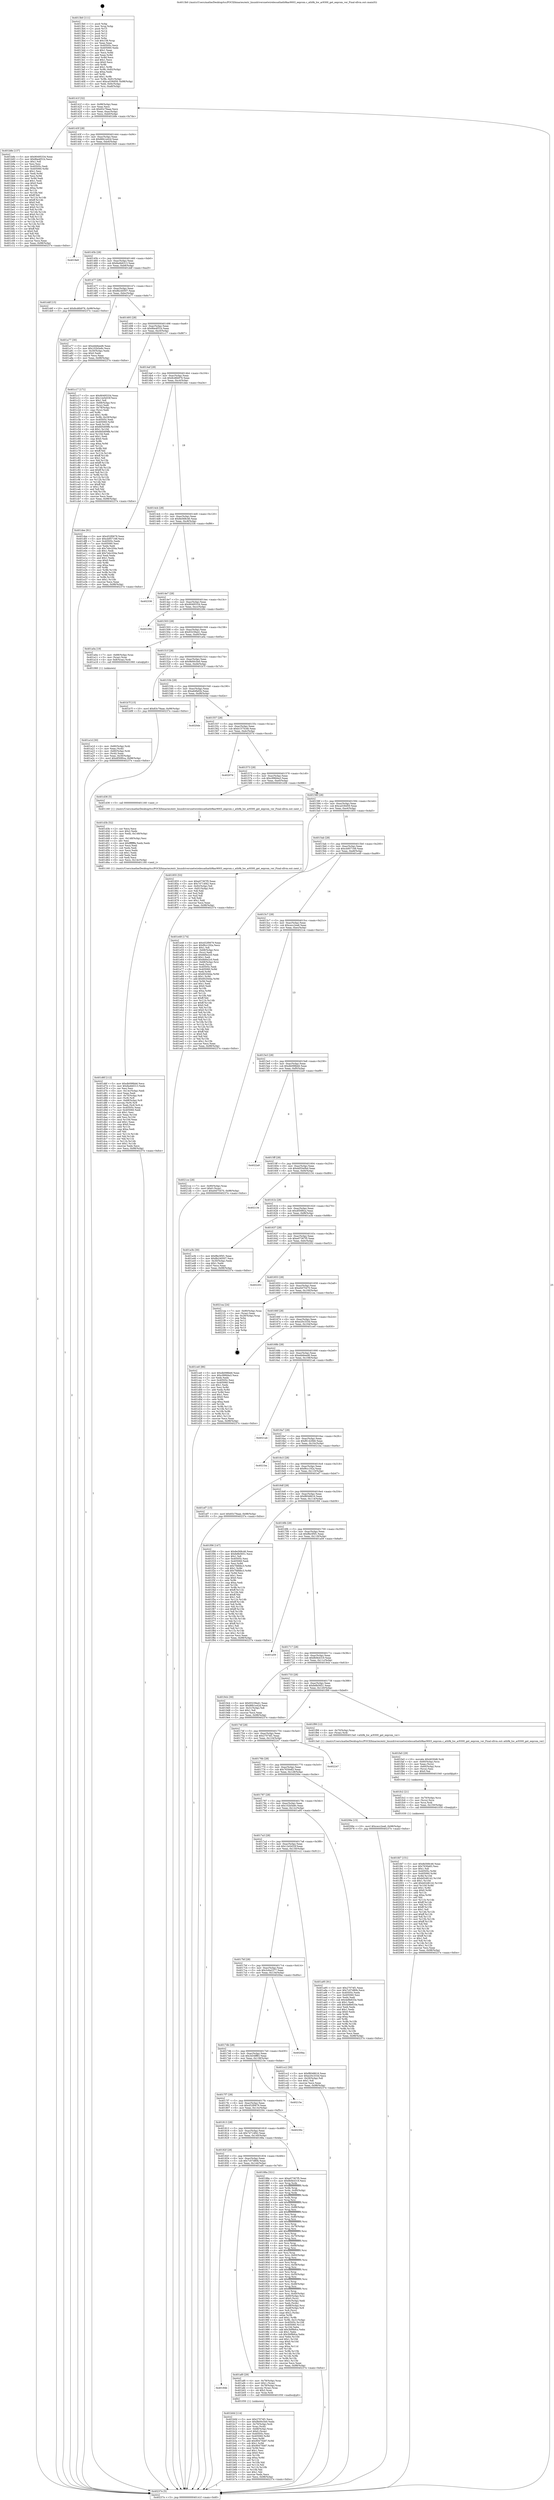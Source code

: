 digraph "0x4013b0" {
  label = "0x4013b0 (/mnt/c/Users/mathe/Desktop/tcc/POCII/binaries/extr_linuxdriversnetwirelessathath9kar9003_eeprom.c_ath9k_hw_ar9300_get_eeprom_ver_Final-ollvm.out::main(0))"
  labelloc = "t"
  node[shape=record]

  Entry [label="",width=0.3,height=0.3,shape=circle,fillcolor=black,style=filled]
  "0x40141f" [label="{
     0x40141f [32]\l
     | [instrs]\l
     &nbsp;&nbsp;0x40141f \<+6\>: mov -0x98(%rbp),%eax\l
     &nbsp;&nbsp;0x401425 \<+2\>: mov %eax,%ecx\l
     &nbsp;&nbsp;0x401427 \<+6\>: sub $0x83c79aae,%ecx\l
     &nbsp;&nbsp;0x40142d \<+6\>: mov %eax,-0xac(%rbp)\l
     &nbsp;&nbsp;0x401433 \<+6\>: mov %ecx,-0xb0(%rbp)\l
     &nbsp;&nbsp;0x401439 \<+6\>: je 0000000000401b8e \<main+0x7de\>\l
  }"]
  "0x401b8e" [label="{
     0x401b8e [137]\l
     | [instrs]\l
     &nbsp;&nbsp;0x401b8e \<+5\>: mov $0x90495334,%eax\l
     &nbsp;&nbsp;0x401b93 \<+5\>: mov $0x8be4f31b,%ecx\l
     &nbsp;&nbsp;0x401b98 \<+2\>: mov $0x1,%dl\l
     &nbsp;&nbsp;0x401b9a \<+2\>: xor %esi,%esi\l
     &nbsp;&nbsp;0x401b9c \<+7\>: mov 0x40505c,%edi\l
     &nbsp;&nbsp;0x401ba3 \<+8\>: mov 0x405060,%r8d\l
     &nbsp;&nbsp;0x401bab \<+3\>: sub $0x1,%esi\l
     &nbsp;&nbsp;0x401bae \<+3\>: mov %edi,%r9d\l
     &nbsp;&nbsp;0x401bb1 \<+3\>: add %esi,%r9d\l
     &nbsp;&nbsp;0x401bb4 \<+4\>: imul %r9d,%edi\l
     &nbsp;&nbsp;0x401bb8 \<+3\>: and $0x1,%edi\l
     &nbsp;&nbsp;0x401bbb \<+3\>: cmp $0x0,%edi\l
     &nbsp;&nbsp;0x401bbe \<+4\>: sete %r10b\l
     &nbsp;&nbsp;0x401bc2 \<+4\>: cmp $0xa,%r8d\l
     &nbsp;&nbsp;0x401bc6 \<+4\>: setl %r11b\l
     &nbsp;&nbsp;0x401bca \<+3\>: mov %r10b,%bl\l
     &nbsp;&nbsp;0x401bcd \<+3\>: xor $0xff,%bl\l
     &nbsp;&nbsp;0x401bd0 \<+3\>: mov %r11b,%r14b\l
     &nbsp;&nbsp;0x401bd3 \<+4\>: xor $0xff,%r14b\l
     &nbsp;&nbsp;0x401bd7 \<+3\>: xor $0x0,%dl\l
     &nbsp;&nbsp;0x401bda \<+3\>: mov %bl,%r15b\l
     &nbsp;&nbsp;0x401bdd \<+4\>: and $0x0,%r15b\l
     &nbsp;&nbsp;0x401be1 \<+3\>: and %dl,%r10b\l
     &nbsp;&nbsp;0x401be4 \<+3\>: mov %r14b,%r12b\l
     &nbsp;&nbsp;0x401be7 \<+4\>: and $0x0,%r12b\l
     &nbsp;&nbsp;0x401beb \<+3\>: and %dl,%r11b\l
     &nbsp;&nbsp;0x401bee \<+3\>: or %r10b,%r15b\l
     &nbsp;&nbsp;0x401bf1 \<+3\>: or %r11b,%r12b\l
     &nbsp;&nbsp;0x401bf4 \<+3\>: xor %r12b,%r15b\l
     &nbsp;&nbsp;0x401bf7 \<+3\>: or %r14b,%bl\l
     &nbsp;&nbsp;0x401bfa \<+3\>: xor $0xff,%bl\l
     &nbsp;&nbsp;0x401bfd \<+3\>: or $0x0,%dl\l
     &nbsp;&nbsp;0x401c00 \<+2\>: and %dl,%bl\l
     &nbsp;&nbsp;0x401c02 \<+3\>: or %bl,%r15b\l
     &nbsp;&nbsp;0x401c05 \<+4\>: test $0x1,%r15b\l
     &nbsp;&nbsp;0x401c09 \<+3\>: cmovne %ecx,%eax\l
     &nbsp;&nbsp;0x401c0c \<+6\>: mov %eax,-0x98(%rbp)\l
     &nbsp;&nbsp;0x401c12 \<+5\>: jmp 000000000040237e \<main+0xfce\>\l
  }"]
  "0x40143f" [label="{
     0x40143f [28]\l
     | [instrs]\l
     &nbsp;&nbsp;0x40143f \<+5\>: jmp 0000000000401444 \<main+0x94\>\l
     &nbsp;&nbsp;0x401444 \<+6\>: mov -0xac(%rbp),%eax\l
     &nbsp;&nbsp;0x40144a \<+5\>: sub $0x86b1e42d,%eax\l
     &nbsp;&nbsp;0x40144f \<+6\>: mov %eax,-0xb4(%rbp)\l
     &nbsp;&nbsp;0x401455 \<+6\>: je 00000000004019e9 \<main+0x639\>\l
  }"]
  Exit [label="",width=0.3,height=0.3,shape=circle,fillcolor=black,style=filled,peripheries=2]
  "0x4019e9" [label="{
     0x4019e9\l
  }", style=dashed]
  "0x40145b" [label="{
     0x40145b [28]\l
     | [instrs]\l
     &nbsp;&nbsp;0x40145b \<+5\>: jmp 0000000000401460 \<main+0xb0\>\l
     &nbsp;&nbsp;0x401460 \<+6\>: mov -0xac(%rbp),%eax\l
     &nbsp;&nbsp;0x401466 \<+5\>: sub $0x8a4b6313,%eax\l
     &nbsp;&nbsp;0x40146b \<+6\>: mov %eax,-0xb8(%rbp)\l
     &nbsp;&nbsp;0x401471 \<+6\>: je 0000000000401ddf \<main+0xa2f\>\l
  }"]
  "0x401fd7" [label="{
     0x401fd7 [151]\l
     | [instrs]\l
     &nbsp;&nbsp;0x401fd7 \<+5\>: mov $0x8e568c46,%eax\l
     &nbsp;&nbsp;0x401fdc \<+5\>: mov $0x7630e83,%esi\l
     &nbsp;&nbsp;0x401fe1 \<+2\>: mov $0x1,%dl\l
     &nbsp;&nbsp;0x401fe3 \<+8\>: mov 0x40505c,%r8d\l
     &nbsp;&nbsp;0x401feb \<+8\>: mov 0x405060,%r9d\l
     &nbsp;&nbsp;0x401ff3 \<+3\>: mov %r8d,%r10d\l
     &nbsp;&nbsp;0x401ff6 \<+7\>: sub $0xb02d6142,%r10d\l
     &nbsp;&nbsp;0x401ffd \<+4\>: sub $0x1,%r10d\l
     &nbsp;&nbsp;0x402001 \<+7\>: add $0xb02d6142,%r10d\l
     &nbsp;&nbsp;0x402008 \<+4\>: imul %r10d,%r8d\l
     &nbsp;&nbsp;0x40200c \<+4\>: and $0x1,%r8d\l
     &nbsp;&nbsp;0x402010 \<+4\>: cmp $0x0,%r8d\l
     &nbsp;&nbsp;0x402014 \<+4\>: sete %r11b\l
     &nbsp;&nbsp;0x402018 \<+4\>: cmp $0xa,%r9d\l
     &nbsp;&nbsp;0x40201c \<+3\>: setl %bl\l
     &nbsp;&nbsp;0x40201f \<+3\>: mov %r11b,%r14b\l
     &nbsp;&nbsp;0x402022 \<+4\>: xor $0xff,%r14b\l
     &nbsp;&nbsp;0x402026 \<+3\>: mov %bl,%r15b\l
     &nbsp;&nbsp;0x402029 \<+4\>: xor $0xff,%r15b\l
     &nbsp;&nbsp;0x40202d \<+3\>: xor $0x1,%dl\l
     &nbsp;&nbsp;0x402030 \<+3\>: mov %r14b,%r12b\l
     &nbsp;&nbsp;0x402033 \<+4\>: and $0xff,%r12b\l
     &nbsp;&nbsp;0x402037 \<+3\>: and %dl,%r11b\l
     &nbsp;&nbsp;0x40203a \<+3\>: mov %r15b,%r13b\l
     &nbsp;&nbsp;0x40203d \<+4\>: and $0xff,%r13b\l
     &nbsp;&nbsp;0x402041 \<+2\>: and %dl,%bl\l
     &nbsp;&nbsp;0x402043 \<+3\>: or %r11b,%r12b\l
     &nbsp;&nbsp;0x402046 \<+3\>: or %bl,%r13b\l
     &nbsp;&nbsp;0x402049 \<+3\>: xor %r13b,%r12b\l
     &nbsp;&nbsp;0x40204c \<+3\>: or %r15b,%r14b\l
     &nbsp;&nbsp;0x40204f \<+4\>: xor $0xff,%r14b\l
     &nbsp;&nbsp;0x402053 \<+3\>: or $0x1,%dl\l
     &nbsp;&nbsp;0x402056 \<+3\>: and %dl,%r14b\l
     &nbsp;&nbsp;0x402059 \<+3\>: or %r14b,%r12b\l
     &nbsp;&nbsp;0x40205c \<+4\>: test $0x1,%r12b\l
     &nbsp;&nbsp;0x402060 \<+3\>: cmovne %esi,%eax\l
     &nbsp;&nbsp;0x402063 \<+6\>: mov %eax,-0x98(%rbp)\l
     &nbsp;&nbsp;0x402069 \<+5\>: jmp 000000000040237e \<main+0xfce\>\l
  }"]
  "0x401ddf" [label="{
     0x401ddf [15]\l
     | [instrs]\l
     &nbsp;&nbsp;0x401ddf \<+10\>: movl $0x8cd6b976,-0x98(%rbp)\l
     &nbsp;&nbsp;0x401de9 \<+5\>: jmp 000000000040237e \<main+0xfce\>\l
  }"]
  "0x401477" [label="{
     0x401477 [28]\l
     | [instrs]\l
     &nbsp;&nbsp;0x401477 \<+5\>: jmp 000000000040147c \<main+0xcc\>\l
     &nbsp;&nbsp;0x40147c \<+6\>: mov -0xac(%rbp),%eax\l
     &nbsp;&nbsp;0x401482 \<+5\>: sub $0x8b240507,%eax\l
     &nbsp;&nbsp;0x401487 \<+6\>: mov %eax,-0xbc(%rbp)\l
     &nbsp;&nbsp;0x40148d \<+6\>: je 0000000000401a77 \<main+0x6c7\>\l
  }"]
  "0x401fc2" [label="{
     0x401fc2 [21]\l
     | [instrs]\l
     &nbsp;&nbsp;0x401fc2 \<+4\>: mov -0x70(%rbp),%rcx\l
     &nbsp;&nbsp;0x401fc6 \<+3\>: mov (%rcx),%rcx\l
     &nbsp;&nbsp;0x401fc9 \<+3\>: mov %rcx,%rdi\l
     &nbsp;&nbsp;0x401fcc \<+6\>: mov %eax,-0x150(%rbp)\l
     &nbsp;&nbsp;0x401fd2 \<+5\>: call 0000000000401030 \<free@plt\>\l
     | [calls]\l
     &nbsp;&nbsp;0x401030 \{1\} (unknown)\l
  }"]
  "0x401a77" [label="{
     0x401a77 [30]\l
     | [instrs]\l
     &nbsp;&nbsp;0x401a77 \<+5\>: mov $0xebb6eed6,%eax\l
     &nbsp;&nbsp;0x401a7c \<+5\>: mov $0x102b5e9c,%ecx\l
     &nbsp;&nbsp;0x401a81 \<+3\>: mov -0x30(%rbp),%edx\l
     &nbsp;&nbsp;0x401a84 \<+3\>: cmp $0x0,%edx\l
     &nbsp;&nbsp;0x401a87 \<+3\>: cmove %ecx,%eax\l
     &nbsp;&nbsp;0x401a8a \<+6\>: mov %eax,-0x98(%rbp)\l
     &nbsp;&nbsp;0x401a90 \<+5\>: jmp 000000000040237e \<main+0xfce\>\l
  }"]
  "0x401493" [label="{
     0x401493 [28]\l
     | [instrs]\l
     &nbsp;&nbsp;0x401493 \<+5\>: jmp 0000000000401498 \<main+0xe8\>\l
     &nbsp;&nbsp;0x401498 \<+6\>: mov -0xac(%rbp),%eax\l
     &nbsp;&nbsp;0x40149e \<+5\>: sub $0x8be4f31b,%eax\l
     &nbsp;&nbsp;0x4014a3 \<+6\>: mov %eax,-0xc0(%rbp)\l
     &nbsp;&nbsp;0x4014a9 \<+6\>: je 0000000000401c17 \<main+0x867\>\l
  }"]
  "0x401fa5" [label="{
     0x401fa5 [29]\l
     | [instrs]\l
     &nbsp;&nbsp;0x401fa5 \<+10\>: movabs $0x4030d6,%rdi\l
     &nbsp;&nbsp;0x401faf \<+4\>: mov -0x60(%rbp),%rcx\l
     &nbsp;&nbsp;0x401fb3 \<+2\>: mov %eax,(%rcx)\l
     &nbsp;&nbsp;0x401fb5 \<+4\>: mov -0x60(%rbp),%rcx\l
     &nbsp;&nbsp;0x401fb9 \<+2\>: mov (%rcx),%esi\l
     &nbsp;&nbsp;0x401fbb \<+2\>: mov $0x0,%al\l
     &nbsp;&nbsp;0x401fbd \<+5\>: call 0000000000401040 \<printf@plt\>\l
     | [calls]\l
     &nbsp;&nbsp;0x401040 \{1\} (unknown)\l
  }"]
  "0x401c17" [label="{
     0x401c17 [171]\l
     | [instrs]\l
     &nbsp;&nbsp;0x401c17 \<+5\>: mov $0x90495334,%eax\l
     &nbsp;&nbsp;0x401c1c \<+5\>: mov $0x12e5d33f,%ecx\l
     &nbsp;&nbsp;0x401c21 \<+2\>: mov $0x1,%dl\l
     &nbsp;&nbsp;0x401c23 \<+4\>: mov -0x68(%rbp),%rsi\l
     &nbsp;&nbsp;0x401c27 \<+2\>: mov (%rsi),%edi\l
     &nbsp;&nbsp;0x401c29 \<+4\>: mov -0x78(%rbp),%rsi\l
     &nbsp;&nbsp;0x401c2d \<+2\>: cmp (%rsi),%edi\l
     &nbsp;&nbsp;0x401c2f \<+4\>: setl %r8b\l
     &nbsp;&nbsp;0x401c33 \<+4\>: and $0x1,%r8b\l
     &nbsp;&nbsp;0x401c37 \<+4\>: mov %r8b,-0x29(%rbp)\l
     &nbsp;&nbsp;0x401c3b \<+7\>: mov 0x40505c,%edi\l
     &nbsp;&nbsp;0x401c42 \<+8\>: mov 0x405060,%r9d\l
     &nbsp;&nbsp;0x401c4a \<+3\>: mov %edi,%r10d\l
     &nbsp;&nbsp;0x401c4d \<+7\>: sub $0x8d5d09fb,%r10d\l
     &nbsp;&nbsp;0x401c54 \<+4\>: sub $0x1,%r10d\l
     &nbsp;&nbsp;0x401c58 \<+7\>: add $0x8d5d09fb,%r10d\l
     &nbsp;&nbsp;0x401c5f \<+4\>: imul %r10d,%edi\l
     &nbsp;&nbsp;0x401c63 \<+3\>: and $0x1,%edi\l
     &nbsp;&nbsp;0x401c66 \<+3\>: cmp $0x0,%edi\l
     &nbsp;&nbsp;0x401c69 \<+4\>: sete %r8b\l
     &nbsp;&nbsp;0x401c6d \<+4\>: cmp $0xa,%r9d\l
     &nbsp;&nbsp;0x401c71 \<+4\>: setl %r11b\l
     &nbsp;&nbsp;0x401c75 \<+3\>: mov %r8b,%bl\l
     &nbsp;&nbsp;0x401c78 \<+3\>: xor $0xff,%bl\l
     &nbsp;&nbsp;0x401c7b \<+3\>: mov %r11b,%r14b\l
     &nbsp;&nbsp;0x401c7e \<+4\>: xor $0xff,%r14b\l
     &nbsp;&nbsp;0x401c82 \<+3\>: xor $0x1,%dl\l
     &nbsp;&nbsp;0x401c85 \<+3\>: mov %bl,%r15b\l
     &nbsp;&nbsp;0x401c88 \<+4\>: and $0xff,%r15b\l
     &nbsp;&nbsp;0x401c8c \<+3\>: and %dl,%r8b\l
     &nbsp;&nbsp;0x401c8f \<+3\>: mov %r14b,%r12b\l
     &nbsp;&nbsp;0x401c92 \<+4\>: and $0xff,%r12b\l
     &nbsp;&nbsp;0x401c96 \<+3\>: and %dl,%r11b\l
     &nbsp;&nbsp;0x401c99 \<+3\>: or %r8b,%r15b\l
     &nbsp;&nbsp;0x401c9c \<+3\>: or %r11b,%r12b\l
     &nbsp;&nbsp;0x401c9f \<+3\>: xor %r12b,%r15b\l
     &nbsp;&nbsp;0x401ca2 \<+3\>: or %r14b,%bl\l
     &nbsp;&nbsp;0x401ca5 \<+3\>: xor $0xff,%bl\l
     &nbsp;&nbsp;0x401ca8 \<+3\>: or $0x1,%dl\l
     &nbsp;&nbsp;0x401cab \<+2\>: and %dl,%bl\l
     &nbsp;&nbsp;0x401cad \<+3\>: or %bl,%r15b\l
     &nbsp;&nbsp;0x401cb0 \<+4\>: test $0x1,%r15b\l
     &nbsp;&nbsp;0x401cb4 \<+3\>: cmovne %ecx,%eax\l
     &nbsp;&nbsp;0x401cb7 \<+6\>: mov %eax,-0x98(%rbp)\l
     &nbsp;&nbsp;0x401cbd \<+5\>: jmp 000000000040237e \<main+0xfce\>\l
  }"]
  "0x4014af" [label="{
     0x4014af [28]\l
     | [instrs]\l
     &nbsp;&nbsp;0x4014af \<+5\>: jmp 00000000004014b4 \<main+0x104\>\l
     &nbsp;&nbsp;0x4014b4 \<+6\>: mov -0xac(%rbp),%eax\l
     &nbsp;&nbsp;0x4014ba \<+5\>: sub $0x8cd6b976,%eax\l
     &nbsp;&nbsp;0x4014bf \<+6\>: mov %eax,-0xc4(%rbp)\l
     &nbsp;&nbsp;0x4014c5 \<+6\>: je 0000000000401dee \<main+0xa3e\>\l
  }"]
  "0x401d6f" [label="{
     0x401d6f [112]\l
     | [instrs]\l
     &nbsp;&nbsp;0x401d6f \<+5\>: mov $0xdb098bb6,%ecx\l
     &nbsp;&nbsp;0x401d74 \<+5\>: mov $0x8a4b6313,%edx\l
     &nbsp;&nbsp;0x401d79 \<+2\>: xor %esi,%esi\l
     &nbsp;&nbsp;0x401d7b \<+6\>: mov -0x14c(%rbp),%edi\l
     &nbsp;&nbsp;0x401d81 \<+3\>: imul %eax,%edi\l
     &nbsp;&nbsp;0x401d84 \<+4\>: mov -0x70(%rbp),%r8\l
     &nbsp;&nbsp;0x401d88 \<+3\>: mov (%r8),%r8\l
     &nbsp;&nbsp;0x401d8b \<+4\>: mov -0x68(%rbp),%r9\l
     &nbsp;&nbsp;0x401d8f \<+3\>: movslq (%r9),%r9\l
     &nbsp;&nbsp;0x401d92 \<+4\>: mov %edi,(%r8,%r9,4)\l
     &nbsp;&nbsp;0x401d96 \<+7\>: mov 0x40505c,%eax\l
     &nbsp;&nbsp;0x401d9d \<+7\>: mov 0x405060,%edi\l
     &nbsp;&nbsp;0x401da4 \<+3\>: sub $0x1,%esi\l
     &nbsp;&nbsp;0x401da7 \<+3\>: mov %eax,%r10d\l
     &nbsp;&nbsp;0x401daa \<+3\>: add %esi,%r10d\l
     &nbsp;&nbsp;0x401dad \<+4\>: imul %r10d,%eax\l
     &nbsp;&nbsp;0x401db1 \<+3\>: and $0x1,%eax\l
     &nbsp;&nbsp;0x401db4 \<+3\>: cmp $0x0,%eax\l
     &nbsp;&nbsp;0x401db7 \<+4\>: sete %r11b\l
     &nbsp;&nbsp;0x401dbb \<+3\>: cmp $0xa,%edi\l
     &nbsp;&nbsp;0x401dbe \<+3\>: setl %bl\l
     &nbsp;&nbsp;0x401dc1 \<+3\>: mov %r11b,%r14b\l
     &nbsp;&nbsp;0x401dc4 \<+3\>: and %bl,%r14b\l
     &nbsp;&nbsp;0x401dc7 \<+3\>: xor %bl,%r11b\l
     &nbsp;&nbsp;0x401dca \<+3\>: or %r11b,%r14b\l
     &nbsp;&nbsp;0x401dcd \<+4\>: test $0x1,%r14b\l
     &nbsp;&nbsp;0x401dd1 \<+3\>: cmovne %edx,%ecx\l
     &nbsp;&nbsp;0x401dd4 \<+6\>: mov %ecx,-0x98(%rbp)\l
     &nbsp;&nbsp;0x401dda \<+5\>: jmp 000000000040237e \<main+0xfce\>\l
  }"]
  "0x401dee" [label="{
     0x401dee [91]\l
     | [instrs]\l
     &nbsp;&nbsp;0x401dee \<+5\>: mov $0x452f0679,%eax\l
     &nbsp;&nbsp;0x401df3 \<+5\>: mov $0xcb957168,%ecx\l
     &nbsp;&nbsp;0x401df8 \<+7\>: mov 0x40505c,%edx\l
     &nbsp;&nbsp;0x401dff \<+7\>: mov 0x405060,%esi\l
     &nbsp;&nbsp;0x401e06 \<+2\>: mov %edx,%edi\l
     &nbsp;&nbsp;0x401e08 \<+6\>: sub $0x7ebc204a,%edi\l
     &nbsp;&nbsp;0x401e0e \<+3\>: sub $0x1,%edi\l
     &nbsp;&nbsp;0x401e11 \<+6\>: add $0x7ebc204a,%edi\l
     &nbsp;&nbsp;0x401e17 \<+3\>: imul %edi,%edx\l
     &nbsp;&nbsp;0x401e1a \<+3\>: and $0x1,%edx\l
     &nbsp;&nbsp;0x401e1d \<+3\>: cmp $0x0,%edx\l
     &nbsp;&nbsp;0x401e20 \<+4\>: sete %r8b\l
     &nbsp;&nbsp;0x401e24 \<+3\>: cmp $0xa,%esi\l
     &nbsp;&nbsp;0x401e27 \<+4\>: setl %r9b\l
     &nbsp;&nbsp;0x401e2b \<+3\>: mov %r8b,%r10b\l
     &nbsp;&nbsp;0x401e2e \<+3\>: and %r9b,%r10b\l
     &nbsp;&nbsp;0x401e31 \<+3\>: xor %r9b,%r8b\l
     &nbsp;&nbsp;0x401e34 \<+3\>: or %r8b,%r10b\l
     &nbsp;&nbsp;0x401e37 \<+4\>: test $0x1,%r10b\l
     &nbsp;&nbsp;0x401e3b \<+3\>: cmovne %ecx,%eax\l
     &nbsp;&nbsp;0x401e3e \<+6\>: mov %eax,-0x98(%rbp)\l
     &nbsp;&nbsp;0x401e44 \<+5\>: jmp 000000000040237e \<main+0xfce\>\l
  }"]
  "0x4014cb" [label="{
     0x4014cb [28]\l
     | [instrs]\l
     &nbsp;&nbsp;0x4014cb \<+5\>: jmp 00000000004014d0 \<main+0x120\>\l
     &nbsp;&nbsp;0x4014d0 \<+6\>: mov -0xac(%rbp),%eax\l
     &nbsp;&nbsp;0x4014d6 \<+5\>: sub $0x8e568c46,%eax\l
     &nbsp;&nbsp;0x4014db \<+6\>: mov %eax,-0xc8(%rbp)\l
     &nbsp;&nbsp;0x4014e1 \<+6\>: je 0000000000402336 \<main+0xf86\>\l
  }"]
  "0x401d3b" [label="{
     0x401d3b [52]\l
     | [instrs]\l
     &nbsp;&nbsp;0x401d3b \<+2\>: xor %ecx,%ecx\l
     &nbsp;&nbsp;0x401d3d \<+5\>: mov $0x2,%edx\l
     &nbsp;&nbsp;0x401d42 \<+6\>: mov %edx,-0x148(%rbp)\l
     &nbsp;&nbsp;0x401d48 \<+1\>: cltd\l
     &nbsp;&nbsp;0x401d49 \<+6\>: mov -0x148(%rbp),%esi\l
     &nbsp;&nbsp;0x401d4f \<+2\>: idiv %esi\l
     &nbsp;&nbsp;0x401d51 \<+6\>: imul $0xfffffffe,%edx,%edx\l
     &nbsp;&nbsp;0x401d57 \<+2\>: mov %ecx,%edi\l
     &nbsp;&nbsp;0x401d59 \<+2\>: sub %edx,%edi\l
     &nbsp;&nbsp;0x401d5b \<+2\>: mov %ecx,%edx\l
     &nbsp;&nbsp;0x401d5d \<+3\>: sub $0x1,%edx\l
     &nbsp;&nbsp;0x401d60 \<+2\>: add %edx,%edi\l
     &nbsp;&nbsp;0x401d62 \<+2\>: sub %edi,%ecx\l
     &nbsp;&nbsp;0x401d64 \<+6\>: mov %ecx,-0x14c(%rbp)\l
     &nbsp;&nbsp;0x401d6a \<+5\>: call 0000000000401160 \<next_i\>\l
     | [calls]\l
     &nbsp;&nbsp;0x401160 \{1\} (/mnt/c/Users/mathe/Desktop/tcc/POCII/binaries/extr_linuxdriversnetwirelessathath9kar9003_eeprom.c_ath9k_hw_ar9300_get_eeprom_ver_Final-ollvm.out::next_i)\l
  }"]
  "0x402336" [label="{
     0x402336\l
  }", style=dashed]
  "0x4014e7" [label="{
     0x4014e7 [28]\l
     | [instrs]\l
     &nbsp;&nbsp;0x4014e7 \<+5\>: jmp 00000000004014ec \<main+0x13c\>\l
     &nbsp;&nbsp;0x4014ec \<+6\>: mov -0xac(%rbp),%eax\l
     &nbsp;&nbsp;0x4014f2 \<+5\>: sub $0x90495334,%eax\l
     &nbsp;&nbsp;0x4014f7 \<+6\>: mov %eax,-0xcc(%rbp)\l
     &nbsp;&nbsp;0x4014fd \<+6\>: je 0000000000402284 \<main+0xed4\>\l
  }"]
  "0x401b0d" [label="{
     0x401b0d [114]\l
     | [instrs]\l
     &nbsp;&nbsp;0x401b0d \<+5\>: mov $0x27074f1,%ecx\l
     &nbsp;&nbsp;0x401b12 \<+5\>: mov $0x9b00c5e0,%edx\l
     &nbsp;&nbsp;0x401b17 \<+4\>: mov -0x70(%rbp),%rdi\l
     &nbsp;&nbsp;0x401b1b \<+3\>: mov %rax,(%rdi)\l
     &nbsp;&nbsp;0x401b1e \<+4\>: mov -0x68(%rbp),%rax\l
     &nbsp;&nbsp;0x401b22 \<+6\>: movl $0x0,(%rax)\l
     &nbsp;&nbsp;0x401b28 \<+7\>: mov 0x40505c,%esi\l
     &nbsp;&nbsp;0x401b2f \<+8\>: mov 0x405060,%r8d\l
     &nbsp;&nbsp;0x401b37 \<+3\>: mov %esi,%r9d\l
     &nbsp;&nbsp;0x401b3a \<+7\>: add $0x90475b87,%r9d\l
     &nbsp;&nbsp;0x401b41 \<+4\>: sub $0x1,%r9d\l
     &nbsp;&nbsp;0x401b45 \<+7\>: sub $0x90475b87,%r9d\l
     &nbsp;&nbsp;0x401b4c \<+4\>: imul %r9d,%esi\l
     &nbsp;&nbsp;0x401b50 \<+3\>: and $0x1,%esi\l
     &nbsp;&nbsp;0x401b53 \<+3\>: cmp $0x0,%esi\l
     &nbsp;&nbsp;0x401b56 \<+4\>: sete %r10b\l
     &nbsp;&nbsp;0x401b5a \<+4\>: cmp $0xa,%r8d\l
     &nbsp;&nbsp;0x401b5e \<+4\>: setl %r11b\l
     &nbsp;&nbsp;0x401b62 \<+3\>: mov %r10b,%bl\l
     &nbsp;&nbsp;0x401b65 \<+3\>: and %r11b,%bl\l
     &nbsp;&nbsp;0x401b68 \<+3\>: xor %r11b,%r10b\l
     &nbsp;&nbsp;0x401b6b \<+3\>: or %r10b,%bl\l
     &nbsp;&nbsp;0x401b6e \<+3\>: test $0x1,%bl\l
     &nbsp;&nbsp;0x401b71 \<+3\>: cmovne %edx,%ecx\l
     &nbsp;&nbsp;0x401b74 \<+6\>: mov %ecx,-0x98(%rbp)\l
     &nbsp;&nbsp;0x401b7a \<+5\>: jmp 000000000040237e \<main+0xfce\>\l
  }"]
  "0x402284" [label="{
     0x402284\l
  }", style=dashed]
  "0x401503" [label="{
     0x401503 [28]\l
     | [instrs]\l
     &nbsp;&nbsp;0x401503 \<+5\>: jmp 0000000000401508 \<main+0x158\>\l
     &nbsp;&nbsp;0x401508 \<+6\>: mov -0xac(%rbp),%eax\l
     &nbsp;&nbsp;0x40150e \<+5\>: sub $0x93239a41,%eax\l
     &nbsp;&nbsp;0x401513 \<+6\>: mov %eax,-0xd0(%rbp)\l
     &nbsp;&nbsp;0x401519 \<+6\>: je 0000000000401a0a \<main+0x65a\>\l
  }"]
  "0x40184b" [label="{
     0x40184b\l
  }", style=dashed]
  "0x401a0a" [label="{
     0x401a0a [19]\l
     | [instrs]\l
     &nbsp;&nbsp;0x401a0a \<+7\>: mov -0x88(%rbp),%rax\l
     &nbsp;&nbsp;0x401a11 \<+3\>: mov (%rax),%rax\l
     &nbsp;&nbsp;0x401a14 \<+4\>: mov 0x8(%rax),%rdi\l
     &nbsp;&nbsp;0x401a18 \<+5\>: call 0000000000401060 \<atoi@plt\>\l
     | [calls]\l
     &nbsp;&nbsp;0x401060 \{1\} (unknown)\l
  }"]
  "0x40151f" [label="{
     0x40151f [28]\l
     | [instrs]\l
     &nbsp;&nbsp;0x40151f \<+5\>: jmp 0000000000401524 \<main+0x174\>\l
     &nbsp;&nbsp;0x401524 \<+6\>: mov -0xac(%rbp),%eax\l
     &nbsp;&nbsp;0x40152a \<+5\>: sub $0x9b00c5e0,%eax\l
     &nbsp;&nbsp;0x40152f \<+6\>: mov %eax,-0xd4(%rbp)\l
     &nbsp;&nbsp;0x401535 \<+6\>: je 0000000000401b7f \<main+0x7cf\>\l
  }"]
  "0x401af0" [label="{
     0x401af0 [29]\l
     | [instrs]\l
     &nbsp;&nbsp;0x401af0 \<+4\>: mov -0x78(%rbp),%rax\l
     &nbsp;&nbsp;0x401af4 \<+6\>: movl $0x1,(%rax)\l
     &nbsp;&nbsp;0x401afa \<+4\>: mov -0x78(%rbp),%rax\l
     &nbsp;&nbsp;0x401afe \<+3\>: movslq (%rax),%rax\l
     &nbsp;&nbsp;0x401b01 \<+4\>: shl $0x2,%rax\l
     &nbsp;&nbsp;0x401b05 \<+3\>: mov %rax,%rdi\l
     &nbsp;&nbsp;0x401b08 \<+5\>: call 0000000000401050 \<malloc@plt\>\l
     | [calls]\l
     &nbsp;&nbsp;0x401050 \{1\} (unknown)\l
  }"]
  "0x401b7f" [label="{
     0x401b7f [15]\l
     | [instrs]\l
     &nbsp;&nbsp;0x401b7f \<+10\>: movl $0x83c79aae,-0x98(%rbp)\l
     &nbsp;&nbsp;0x401b89 \<+5\>: jmp 000000000040237e \<main+0xfce\>\l
  }"]
  "0x40153b" [label="{
     0x40153b [28]\l
     | [instrs]\l
     &nbsp;&nbsp;0x40153b \<+5\>: jmp 0000000000401540 \<main+0x190\>\l
     &nbsp;&nbsp;0x401540 \<+6\>: mov -0xac(%rbp),%eax\l
     &nbsp;&nbsp;0x401546 \<+5\>: sub $0xa6dfaf2b,%eax\l
     &nbsp;&nbsp;0x40154b \<+6\>: mov %eax,-0xd8(%rbp)\l
     &nbsp;&nbsp;0x401551 \<+6\>: je 00000000004020de \<main+0xd2e\>\l
  }"]
  "0x401a1d" [label="{
     0x401a1d [30]\l
     | [instrs]\l
     &nbsp;&nbsp;0x401a1d \<+4\>: mov -0x80(%rbp),%rdi\l
     &nbsp;&nbsp;0x401a21 \<+2\>: mov %eax,(%rdi)\l
     &nbsp;&nbsp;0x401a23 \<+4\>: mov -0x80(%rbp),%rdi\l
     &nbsp;&nbsp;0x401a27 \<+2\>: mov (%rdi),%eax\l
     &nbsp;&nbsp;0x401a29 \<+3\>: mov %eax,-0x30(%rbp)\l
     &nbsp;&nbsp;0x401a2c \<+10\>: movl $0xdf30f0ca,-0x98(%rbp)\l
     &nbsp;&nbsp;0x401a36 \<+5\>: jmp 000000000040237e \<main+0xfce\>\l
  }"]
  "0x4020de" [label="{
     0x4020de\l
  }", style=dashed]
  "0x401557" [label="{
     0x401557 [28]\l
     | [instrs]\l
     &nbsp;&nbsp;0x401557 \<+5\>: jmp 000000000040155c \<main+0x1ac\>\l
     &nbsp;&nbsp;0x40155c \<+6\>: mov -0xac(%rbp),%eax\l
     &nbsp;&nbsp;0x401562 \<+5\>: sub $0xb1575c46,%eax\l
     &nbsp;&nbsp;0x401567 \<+6\>: mov %eax,-0xdc(%rbp)\l
     &nbsp;&nbsp;0x40156d \<+6\>: je 000000000040207d \<main+0xccd\>\l
  }"]
  "0x40182f" [label="{
     0x40182f [28]\l
     | [instrs]\l
     &nbsp;&nbsp;0x40182f \<+5\>: jmp 0000000000401834 \<main+0x484\>\l
     &nbsp;&nbsp;0x401834 \<+6\>: mov -0xac(%rbp),%eax\l
     &nbsp;&nbsp;0x40183a \<+5\>: sub $0x7c07d80b,%eax\l
     &nbsp;&nbsp;0x40183f \<+6\>: mov %eax,-0x144(%rbp)\l
     &nbsp;&nbsp;0x401845 \<+6\>: je 0000000000401af0 \<main+0x740\>\l
  }"]
  "0x40207d" [label="{
     0x40207d\l
  }", style=dashed]
  "0x401573" [label="{
     0x401573 [28]\l
     | [instrs]\l
     &nbsp;&nbsp;0x401573 \<+5\>: jmp 0000000000401578 \<main+0x1c8\>\l
     &nbsp;&nbsp;0x401578 \<+6\>: mov -0xac(%rbp),%eax\l
     &nbsp;&nbsp;0x40157e \<+5\>: sub $0xc99fd4a3,%eax\l
     &nbsp;&nbsp;0x401583 \<+6\>: mov %eax,-0xe0(%rbp)\l
     &nbsp;&nbsp;0x401589 \<+6\>: je 0000000000401d36 \<main+0x986\>\l
  }"]
  "0x40188a" [label="{
     0x40188a [321]\l
     | [instrs]\l
     &nbsp;&nbsp;0x40188a \<+5\>: mov $0xe07367f5,%eax\l
     &nbsp;&nbsp;0x40188f \<+5\>: mov $0xfb0b4319,%ecx\l
     &nbsp;&nbsp;0x401894 \<+3\>: mov %rsp,%rdx\l
     &nbsp;&nbsp;0x401897 \<+4\>: add $0xfffffffffffffff0,%rdx\l
     &nbsp;&nbsp;0x40189b \<+3\>: mov %rdx,%rsp\l
     &nbsp;&nbsp;0x40189e \<+7\>: mov %rdx,-0x90(%rbp)\l
     &nbsp;&nbsp;0x4018a5 \<+3\>: mov %rsp,%rdx\l
     &nbsp;&nbsp;0x4018a8 \<+4\>: add $0xfffffffffffffff0,%rdx\l
     &nbsp;&nbsp;0x4018ac \<+3\>: mov %rdx,%rsp\l
     &nbsp;&nbsp;0x4018af \<+3\>: mov %rsp,%rsi\l
     &nbsp;&nbsp;0x4018b2 \<+4\>: add $0xfffffffffffffff0,%rsi\l
     &nbsp;&nbsp;0x4018b6 \<+3\>: mov %rsi,%rsp\l
     &nbsp;&nbsp;0x4018b9 \<+7\>: mov %rsi,-0x88(%rbp)\l
     &nbsp;&nbsp;0x4018c0 \<+3\>: mov %rsp,%rsi\l
     &nbsp;&nbsp;0x4018c3 \<+4\>: add $0xfffffffffffffff0,%rsi\l
     &nbsp;&nbsp;0x4018c7 \<+3\>: mov %rsi,%rsp\l
     &nbsp;&nbsp;0x4018ca \<+4\>: mov %rsi,-0x80(%rbp)\l
     &nbsp;&nbsp;0x4018ce \<+3\>: mov %rsp,%rsi\l
     &nbsp;&nbsp;0x4018d1 \<+4\>: add $0xfffffffffffffff0,%rsi\l
     &nbsp;&nbsp;0x4018d5 \<+3\>: mov %rsi,%rsp\l
     &nbsp;&nbsp;0x4018d8 \<+4\>: mov %rsi,-0x78(%rbp)\l
     &nbsp;&nbsp;0x4018dc \<+3\>: mov %rsp,%rsi\l
     &nbsp;&nbsp;0x4018df \<+4\>: add $0xfffffffffffffff0,%rsi\l
     &nbsp;&nbsp;0x4018e3 \<+3\>: mov %rsi,%rsp\l
     &nbsp;&nbsp;0x4018e6 \<+4\>: mov %rsi,-0x70(%rbp)\l
     &nbsp;&nbsp;0x4018ea \<+3\>: mov %rsp,%rsi\l
     &nbsp;&nbsp;0x4018ed \<+4\>: add $0xfffffffffffffff0,%rsi\l
     &nbsp;&nbsp;0x4018f1 \<+3\>: mov %rsi,%rsp\l
     &nbsp;&nbsp;0x4018f4 \<+4\>: mov %rsi,-0x68(%rbp)\l
     &nbsp;&nbsp;0x4018f8 \<+3\>: mov %rsp,%rsi\l
     &nbsp;&nbsp;0x4018fb \<+4\>: add $0xfffffffffffffff0,%rsi\l
     &nbsp;&nbsp;0x4018ff \<+3\>: mov %rsi,%rsp\l
     &nbsp;&nbsp;0x401902 \<+4\>: mov %rsi,-0x60(%rbp)\l
     &nbsp;&nbsp;0x401906 \<+3\>: mov %rsp,%rsi\l
     &nbsp;&nbsp;0x401909 \<+4\>: add $0xfffffffffffffff0,%rsi\l
     &nbsp;&nbsp;0x40190d \<+3\>: mov %rsi,%rsp\l
     &nbsp;&nbsp;0x401910 \<+4\>: mov %rsi,-0x58(%rbp)\l
     &nbsp;&nbsp;0x401914 \<+3\>: mov %rsp,%rsi\l
     &nbsp;&nbsp;0x401917 \<+4\>: add $0xfffffffffffffff0,%rsi\l
     &nbsp;&nbsp;0x40191b \<+3\>: mov %rsi,%rsp\l
     &nbsp;&nbsp;0x40191e \<+4\>: mov %rsi,-0x50(%rbp)\l
     &nbsp;&nbsp;0x401922 \<+3\>: mov %rsp,%rsi\l
     &nbsp;&nbsp;0x401925 \<+4\>: add $0xfffffffffffffff0,%rsi\l
     &nbsp;&nbsp;0x401929 \<+3\>: mov %rsi,%rsp\l
     &nbsp;&nbsp;0x40192c \<+4\>: mov %rsi,-0x48(%rbp)\l
     &nbsp;&nbsp;0x401930 \<+3\>: mov %rsp,%rsi\l
     &nbsp;&nbsp;0x401933 \<+4\>: add $0xfffffffffffffff0,%rsi\l
     &nbsp;&nbsp;0x401937 \<+3\>: mov %rsi,%rsp\l
     &nbsp;&nbsp;0x40193a \<+4\>: mov %rsi,-0x40(%rbp)\l
     &nbsp;&nbsp;0x40193e \<+7\>: mov -0x90(%rbp),%rsi\l
     &nbsp;&nbsp;0x401945 \<+6\>: movl $0x0,(%rsi)\l
     &nbsp;&nbsp;0x40194b \<+6\>: mov -0x9c(%rbp),%edi\l
     &nbsp;&nbsp;0x401951 \<+2\>: mov %edi,(%rdx)\l
     &nbsp;&nbsp;0x401953 \<+7\>: mov -0x88(%rbp),%rsi\l
     &nbsp;&nbsp;0x40195a \<+7\>: mov -0xa8(%rbp),%r8\l
     &nbsp;&nbsp;0x401961 \<+3\>: mov %r8,(%rsi)\l
     &nbsp;&nbsp;0x401964 \<+3\>: cmpl $0x2,(%rdx)\l
     &nbsp;&nbsp;0x401967 \<+4\>: setne %r9b\l
     &nbsp;&nbsp;0x40196b \<+4\>: and $0x1,%r9b\l
     &nbsp;&nbsp;0x40196f \<+4\>: mov %r9b,-0x31(%rbp)\l
     &nbsp;&nbsp;0x401973 \<+8\>: mov 0x40505c,%r10d\l
     &nbsp;&nbsp;0x40197b \<+8\>: mov 0x405060,%r11d\l
     &nbsp;&nbsp;0x401983 \<+3\>: mov %r10d,%ebx\l
     &nbsp;&nbsp;0x401986 \<+6\>: add $0x3bf9bfca,%ebx\l
     &nbsp;&nbsp;0x40198c \<+3\>: sub $0x1,%ebx\l
     &nbsp;&nbsp;0x40198f \<+6\>: sub $0x3bf9bfca,%ebx\l
     &nbsp;&nbsp;0x401995 \<+4\>: imul %ebx,%r10d\l
     &nbsp;&nbsp;0x401999 \<+4\>: and $0x1,%r10d\l
     &nbsp;&nbsp;0x40199d \<+4\>: cmp $0x0,%r10d\l
     &nbsp;&nbsp;0x4019a1 \<+4\>: sete %r9b\l
     &nbsp;&nbsp;0x4019a5 \<+4\>: cmp $0xa,%r11d\l
     &nbsp;&nbsp;0x4019a9 \<+4\>: setl %r14b\l
     &nbsp;&nbsp;0x4019ad \<+3\>: mov %r9b,%r15b\l
     &nbsp;&nbsp;0x4019b0 \<+3\>: and %r14b,%r15b\l
     &nbsp;&nbsp;0x4019b3 \<+3\>: xor %r14b,%r9b\l
     &nbsp;&nbsp;0x4019b6 \<+3\>: or %r9b,%r15b\l
     &nbsp;&nbsp;0x4019b9 \<+4\>: test $0x1,%r15b\l
     &nbsp;&nbsp;0x4019bd \<+3\>: cmovne %ecx,%eax\l
     &nbsp;&nbsp;0x4019c0 \<+6\>: mov %eax,-0x98(%rbp)\l
     &nbsp;&nbsp;0x4019c6 \<+5\>: jmp 000000000040237e \<main+0xfce\>\l
  }"]
  "0x401d36" [label="{
     0x401d36 [5]\l
     | [instrs]\l
     &nbsp;&nbsp;0x401d36 \<+5\>: call 0000000000401160 \<next_i\>\l
     | [calls]\l
     &nbsp;&nbsp;0x401160 \{1\} (/mnt/c/Users/mathe/Desktop/tcc/POCII/binaries/extr_linuxdriversnetwirelessathath9kar9003_eeprom.c_ath9k_hw_ar9300_get_eeprom_ver_Final-ollvm.out::next_i)\l
  }"]
  "0x40158f" [label="{
     0x40158f [28]\l
     | [instrs]\l
     &nbsp;&nbsp;0x40158f \<+5\>: jmp 0000000000401594 \<main+0x1e4\>\l
     &nbsp;&nbsp;0x401594 \<+6\>: mov -0xac(%rbp),%eax\l
     &nbsp;&nbsp;0x40159a \<+5\>: sub $0xca536d59,%eax\l
     &nbsp;&nbsp;0x40159f \<+6\>: mov %eax,-0xe4(%rbp)\l
     &nbsp;&nbsp;0x4015a5 \<+6\>: je 0000000000401855 \<main+0x4a5\>\l
  }"]
  "0x401813" [label="{
     0x401813 [28]\l
     | [instrs]\l
     &nbsp;&nbsp;0x401813 \<+5\>: jmp 0000000000401818 \<main+0x468\>\l
     &nbsp;&nbsp;0x401818 \<+6\>: mov -0xac(%rbp),%eax\l
     &nbsp;&nbsp;0x40181e \<+5\>: sub $0x74714f42,%eax\l
     &nbsp;&nbsp;0x401823 \<+6\>: mov %eax,-0x140(%rbp)\l
     &nbsp;&nbsp;0x401829 \<+6\>: je 000000000040188a \<main+0x4da\>\l
  }"]
  "0x401855" [label="{
     0x401855 [53]\l
     | [instrs]\l
     &nbsp;&nbsp;0x401855 \<+5\>: mov $0xe07367f5,%eax\l
     &nbsp;&nbsp;0x40185a \<+5\>: mov $0x74714f42,%ecx\l
     &nbsp;&nbsp;0x40185f \<+6\>: mov -0x92(%rbp),%dl\l
     &nbsp;&nbsp;0x401865 \<+7\>: mov -0x91(%rbp),%sil\l
     &nbsp;&nbsp;0x40186c \<+3\>: mov %dl,%dil\l
     &nbsp;&nbsp;0x40186f \<+3\>: and %sil,%dil\l
     &nbsp;&nbsp;0x401872 \<+3\>: xor %sil,%dl\l
     &nbsp;&nbsp;0x401875 \<+3\>: or %dl,%dil\l
     &nbsp;&nbsp;0x401878 \<+4\>: test $0x1,%dil\l
     &nbsp;&nbsp;0x40187c \<+3\>: cmovne %ecx,%eax\l
     &nbsp;&nbsp;0x40187f \<+6\>: mov %eax,-0x98(%rbp)\l
     &nbsp;&nbsp;0x401885 \<+5\>: jmp 000000000040237e \<main+0xfce\>\l
  }"]
  "0x4015ab" [label="{
     0x4015ab [28]\l
     | [instrs]\l
     &nbsp;&nbsp;0x4015ab \<+5\>: jmp 00000000004015b0 \<main+0x200\>\l
     &nbsp;&nbsp;0x4015b0 \<+6\>: mov -0xac(%rbp),%eax\l
     &nbsp;&nbsp;0x4015b6 \<+5\>: sub $0xcb957168,%eax\l
     &nbsp;&nbsp;0x4015bb \<+6\>: mov %eax,-0xe8(%rbp)\l
     &nbsp;&nbsp;0x4015c1 \<+6\>: je 0000000000401e49 \<main+0xa99\>\l
  }"]
  "0x40237e" [label="{
     0x40237e [5]\l
     | [instrs]\l
     &nbsp;&nbsp;0x40237e \<+5\>: jmp 000000000040141f \<main+0x6f\>\l
  }"]
  "0x4013b0" [label="{
     0x4013b0 [111]\l
     | [instrs]\l
     &nbsp;&nbsp;0x4013b0 \<+1\>: push %rbp\l
     &nbsp;&nbsp;0x4013b1 \<+3\>: mov %rsp,%rbp\l
     &nbsp;&nbsp;0x4013b4 \<+2\>: push %r15\l
     &nbsp;&nbsp;0x4013b6 \<+2\>: push %r14\l
     &nbsp;&nbsp;0x4013b8 \<+2\>: push %r13\l
     &nbsp;&nbsp;0x4013ba \<+2\>: push %r12\l
     &nbsp;&nbsp;0x4013bc \<+1\>: push %rbx\l
     &nbsp;&nbsp;0x4013bd \<+7\>: sub $0x158,%rsp\l
     &nbsp;&nbsp;0x4013c4 \<+2\>: xor %eax,%eax\l
     &nbsp;&nbsp;0x4013c6 \<+7\>: mov 0x40505c,%ecx\l
     &nbsp;&nbsp;0x4013cd \<+7\>: mov 0x405060,%edx\l
     &nbsp;&nbsp;0x4013d4 \<+3\>: sub $0x1,%eax\l
     &nbsp;&nbsp;0x4013d7 \<+3\>: mov %ecx,%r8d\l
     &nbsp;&nbsp;0x4013da \<+3\>: add %eax,%r8d\l
     &nbsp;&nbsp;0x4013dd \<+4\>: imul %r8d,%ecx\l
     &nbsp;&nbsp;0x4013e1 \<+3\>: and $0x1,%ecx\l
     &nbsp;&nbsp;0x4013e4 \<+3\>: cmp $0x0,%ecx\l
     &nbsp;&nbsp;0x4013e7 \<+4\>: sete %r9b\l
     &nbsp;&nbsp;0x4013eb \<+4\>: and $0x1,%r9b\l
     &nbsp;&nbsp;0x4013ef \<+7\>: mov %r9b,-0x92(%rbp)\l
     &nbsp;&nbsp;0x4013f6 \<+3\>: cmp $0xa,%edx\l
     &nbsp;&nbsp;0x4013f9 \<+4\>: setl %r9b\l
     &nbsp;&nbsp;0x4013fd \<+4\>: and $0x1,%r9b\l
     &nbsp;&nbsp;0x401401 \<+7\>: mov %r9b,-0x91(%rbp)\l
     &nbsp;&nbsp;0x401408 \<+10\>: movl $0xca536d59,-0x98(%rbp)\l
     &nbsp;&nbsp;0x401412 \<+6\>: mov %edi,-0x9c(%rbp)\l
     &nbsp;&nbsp;0x401418 \<+7\>: mov %rsi,-0xa8(%rbp)\l
  }"]
  "0x40230c" [label="{
     0x40230c\l
  }", style=dashed]
  "0x401e49" [label="{
     0x401e49 [174]\l
     | [instrs]\l
     &nbsp;&nbsp;0x401e49 \<+5\>: mov $0x452f0679,%eax\l
     &nbsp;&nbsp;0x401e4e \<+5\>: mov $0xf6cc192a,%ecx\l
     &nbsp;&nbsp;0x401e53 \<+2\>: mov $0x1,%dl\l
     &nbsp;&nbsp;0x401e55 \<+4\>: mov -0x68(%rbp),%rsi\l
     &nbsp;&nbsp;0x401e59 \<+2\>: mov (%rsi),%edi\l
     &nbsp;&nbsp;0x401e5b \<+6\>: sub $0x8d0e2c0,%edi\l
     &nbsp;&nbsp;0x401e61 \<+3\>: add $0x1,%edi\l
     &nbsp;&nbsp;0x401e64 \<+6\>: add $0x8d0e2c0,%edi\l
     &nbsp;&nbsp;0x401e6a \<+4\>: mov -0x68(%rbp),%rsi\l
     &nbsp;&nbsp;0x401e6e \<+2\>: mov %edi,(%rsi)\l
     &nbsp;&nbsp;0x401e70 \<+7\>: mov 0x40505c,%edi\l
     &nbsp;&nbsp;0x401e77 \<+8\>: mov 0x405060,%r8d\l
     &nbsp;&nbsp;0x401e7f \<+3\>: mov %edi,%r9d\l
     &nbsp;&nbsp;0x401e82 \<+7\>: sub $0x6020d4a,%r9d\l
     &nbsp;&nbsp;0x401e89 \<+4\>: sub $0x1,%r9d\l
     &nbsp;&nbsp;0x401e8d \<+7\>: add $0x6020d4a,%r9d\l
     &nbsp;&nbsp;0x401e94 \<+4\>: imul %r9d,%edi\l
     &nbsp;&nbsp;0x401e98 \<+3\>: and $0x1,%edi\l
     &nbsp;&nbsp;0x401e9b \<+3\>: cmp $0x0,%edi\l
     &nbsp;&nbsp;0x401e9e \<+4\>: sete %r10b\l
     &nbsp;&nbsp;0x401ea2 \<+4\>: cmp $0xa,%r8d\l
     &nbsp;&nbsp;0x401ea6 \<+4\>: setl %r11b\l
     &nbsp;&nbsp;0x401eaa \<+3\>: mov %r10b,%bl\l
     &nbsp;&nbsp;0x401ead \<+3\>: xor $0xff,%bl\l
     &nbsp;&nbsp;0x401eb0 \<+3\>: mov %r11b,%r14b\l
     &nbsp;&nbsp;0x401eb3 \<+4\>: xor $0xff,%r14b\l
     &nbsp;&nbsp;0x401eb7 \<+3\>: xor $0x0,%dl\l
     &nbsp;&nbsp;0x401eba \<+3\>: mov %bl,%r15b\l
     &nbsp;&nbsp;0x401ebd \<+4\>: and $0x0,%r15b\l
     &nbsp;&nbsp;0x401ec1 \<+3\>: and %dl,%r10b\l
     &nbsp;&nbsp;0x401ec4 \<+3\>: mov %r14b,%r12b\l
     &nbsp;&nbsp;0x401ec7 \<+4\>: and $0x0,%r12b\l
     &nbsp;&nbsp;0x401ecb \<+3\>: and %dl,%r11b\l
     &nbsp;&nbsp;0x401ece \<+3\>: or %r10b,%r15b\l
     &nbsp;&nbsp;0x401ed1 \<+3\>: or %r11b,%r12b\l
     &nbsp;&nbsp;0x401ed4 \<+3\>: xor %r12b,%r15b\l
     &nbsp;&nbsp;0x401ed7 \<+3\>: or %r14b,%bl\l
     &nbsp;&nbsp;0x401eda \<+3\>: xor $0xff,%bl\l
     &nbsp;&nbsp;0x401edd \<+3\>: or $0x0,%dl\l
     &nbsp;&nbsp;0x401ee0 \<+2\>: and %dl,%bl\l
     &nbsp;&nbsp;0x401ee2 \<+3\>: or %bl,%r15b\l
     &nbsp;&nbsp;0x401ee5 \<+4\>: test $0x1,%r15b\l
     &nbsp;&nbsp;0x401ee9 \<+3\>: cmovne %ecx,%eax\l
     &nbsp;&nbsp;0x401eec \<+6\>: mov %eax,-0x98(%rbp)\l
     &nbsp;&nbsp;0x401ef2 \<+5\>: jmp 000000000040237e \<main+0xfce\>\l
  }"]
  "0x4015c7" [label="{
     0x4015c7 [28]\l
     | [instrs]\l
     &nbsp;&nbsp;0x4015c7 \<+5\>: jmp 00000000004015cc \<main+0x21c\>\l
     &nbsp;&nbsp;0x4015cc \<+6\>: mov -0xac(%rbp),%eax\l
     &nbsp;&nbsp;0x4015d2 \<+5\>: sub $0xcecc2ea6,%eax\l
     &nbsp;&nbsp;0x4015d7 \<+6\>: mov %eax,-0xec(%rbp)\l
     &nbsp;&nbsp;0x4015dd \<+6\>: je 00000000004021ce \<main+0xe1e\>\l
  }"]
  "0x4017f7" [label="{
     0x4017f7 [28]\l
     | [instrs]\l
     &nbsp;&nbsp;0x4017f7 \<+5\>: jmp 00000000004017fc \<main+0x44c\>\l
     &nbsp;&nbsp;0x4017fc \<+6\>: mov -0xac(%rbp),%eax\l
     &nbsp;&nbsp;0x401802 \<+5\>: sub $0x452f0679,%eax\l
     &nbsp;&nbsp;0x401807 \<+6\>: mov %eax,-0x13c(%rbp)\l
     &nbsp;&nbsp;0x40180d \<+6\>: je 000000000040230c \<main+0xf5c\>\l
  }"]
  "0x4021ce" [label="{
     0x4021ce [28]\l
     | [instrs]\l
     &nbsp;&nbsp;0x4021ce \<+7\>: mov -0x90(%rbp),%rax\l
     &nbsp;&nbsp;0x4021d5 \<+6\>: movl $0x0,(%rax)\l
     &nbsp;&nbsp;0x4021db \<+10\>: movl $0xe0d75470,-0x98(%rbp)\l
     &nbsp;&nbsp;0x4021e5 \<+5\>: jmp 000000000040237e \<main+0xfce\>\l
  }"]
  "0x4015e3" [label="{
     0x4015e3 [28]\l
     | [instrs]\l
     &nbsp;&nbsp;0x4015e3 \<+5\>: jmp 00000000004015e8 \<main+0x238\>\l
     &nbsp;&nbsp;0x4015e8 \<+6\>: mov -0xac(%rbp),%eax\l
     &nbsp;&nbsp;0x4015ee \<+5\>: sub $0xdb098bb6,%eax\l
     &nbsp;&nbsp;0x4015f3 \<+6\>: mov %eax,-0xf0(%rbp)\l
     &nbsp;&nbsp;0x4015f9 \<+6\>: je 00000000004022a9 \<main+0xef9\>\l
  }"]
  "0x40215e" [label="{
     0x40215e\l
  }", style=dashed]
  "0x4022a9" [label="{
     0x4022a9\l
  }", style=dashed]
  "0x4015ff" [label="{
     0x4015ff [28]\l
     | [instrs]\l
     &nbsp;&nbsp;0x4015ff \<+5\>: jmp 0000000000401604 \<main+0x254\>\l
     &nbsp;&nbsp;0x401604 \<+6\>: mov -0xac(%rbp),%eax\l
     &nbsp;&nbsp;0x40160a \<+5\>: sub $0xdd55e0bd,%eax\l
     &nbsp;&nbsp;0x40160f \<+6\>: mov %eax,-0xf4(%rbp)\l
     &nbsp;&nbsp;0x401615 \<+6\>: je 0000000000402134 \<main+0xd84\>\l
  }"]
  "0x4017db" [label="{
     0x4017db [28]\l
     | [instrs]\l
     &nbsp;&nbsp;0x4017db \<+5\>: jmp 00000000004017e0 \<main+0x430\>\l
     &nbsp;&nbsp;0x4017e0 \<+6\>: mov -0xac(%rbp),%eax\l
     &nbsp;&nbsp;0x4017e6 \<+5\>: sub $0x3d34ff83,%eax\l
     &nbsp;&nbsp;0x4017eb \<+6\>: mov %eax,-0x138(%rbp)\l
     &nbsp;&nbsp;0x4017f1 \<+6\>: je 000000000040215e \<main+0xdae\>\l
  }"]
  "0x402134" [label="{
     0x402134\l
  }", style=dashed]
  "0x40161b" [label="{
     0x40161b [28]\l
     | [instrs]\l
     &nbsp;&nbsp;0x40161b \<+5\>: jmp 0000000000401620 \<main+0x270\>\l
     &nbsp;&nbsp;0x401620 \<+6\>: mov -0xac(%rbp),%eax\l
     &nbsp;&nbsp;0x401626 \<+5\>: sub $0xdf30f0ca,%eax\l
     &nbsp;&nbsp;0x40162b \<+6\>: mov %eax,-0xf8(%rbp)\l
     &nbsp;&nbsp;0x401631 \<+6\>: je 0000000000401a3b \<main+0x68b\>\l
  }"]
  "0x4020ba" [label="{
     0x4020ba\l
  }", style=dashed]
  "0x401a3b" [label="{
     0x401a3b [30]\l
     | [instrs]\l
     &nbsp;&nbsp;0x401a3b \<+5\>: mov $0xf8e3f5f1,%eax\l
     &nbsp;&nbsp;0x401a40 \<+5\>: mov $0x8b240507,%ecx\l
     &nbsp;&nbsp;0x401a45 \<+3\>: mov -0x30(%rbp),%edx\l
     &nbsp;&nbsp;0x401a48 \<+3\>: cmp $0x1,%edx\l
     &nbsp;&nbsp;0x401a4b \<+3\>: cmovl %ecx,%eax\l
     &nbsp;&nbsp;0x401a4e \<+6\>: mov %eax,-0x98(%rbp)\l
     &nbsp;&nbsp;0x401a54 \<+5\>: jmp 000000000040237e \<main+0xfce\>\l
  }"]
  "0x401637" [label="{
     0x401637 [28]\l
     | [instrs]\l
     &nbsp;&nbsp;0x401637 \<+5\>: jmp 000000000040163c \<main+0x28c\>\l
     &nbsp;&nbsp;0x40163c \<+6\>: mov -0xac(%rbp),%eax\l
     &nbsp;&nbsp;0x401642 \<+5\>: sub $0xe07367f5,%eax\l
     &nbsp;&nbsp;0x401647 \<+6\>: mov %eax,-0xfc(%rbp)\l
     &nbsp;&nbsp;0x40164d \<+6\>: je 0000000000402202 \<main+0xe52\>\l
  }"]
  "0x4017bf" [label="{
     0x4017bf [28]\l
     | [instrs]\l
     &nbsp;&nbsp;0x4017bf \<+5\>: jmp 00000000004017c4 \<main+0x414\>\l
     &nbsp;&nbsp;0x4017c4 \<+6\>: mov -0xac(%rbp),%eax\l
     &nbsp;&nbsp;0x4017ca \<+5\>: sub $0x3c6a2377,%eax\l
     &nbsp;&nbsp;0x4017cf \<+6\>: mov %eax,-0x134(%rbp)\l
     &nbsp;&nbsp;0x4017d5 \<+6\>: je 00000000004020ba \<main+0xd0a\>\l
  }"]
  "0x402202" [label="{
     0x402202\l
  }", style=dashed]
  "0x401653" [label="{
     0x401653 [28]\l
     | [instrs]\l
     &nbsp;&nbsp;0x401653 \<+5\>: jmp 0000000000401658 \<main+0x2a8\>\l
     &nbsp;&nbsp;0x401658 \<+6\>: mov -0xac(%rbp),%eax\l
     &nbsp;&nbsp;0x40165e \<+5\>: sub $0xe0d75470,%eax\l
     &nbsp;&nbsp;0x401663 \<+6\>: mov %eax,-0x100(%rbp)\l
     &nbsp;&nbsp;0x401669 \<+6\>: je 00000000004021ea \<main+0xe3a\>\l
  }"]
  "0x401cc2" [label="{
     0x401cc2 [30]\l
     | [instrs]\l
     &nbsp;&nbsp;0x401cc2 \<+5\>: mov $0xf8048616,%eax\l
     &nbsp;&nbsp;0x401cc7 \<+5\>: mov $0xe20c333d,%ecx\l
     &nbsp;&nbsp;0x401ccc \<+3\>: mov -0x29(%rbp),%dl\l
     &nbsp;&nbsp;0x401ccf \<+3\>: test $0x1,%dl\l
     &nbsp;&nbsp;0x401cd2 \<+3\>: cmovne %ecx,%eax\l
     &nbsp;&nbsp;0x401cd5 \<+6\>: mov %eax,-0x98(%rbp)\l
     &nbsp;&nbsp;0x401cdb \<+5\>: jmp 000000000040237e \<main+0xfce\>\l
  }"]
  "0x4021ea" [label="{
     0x4021ea [24]\l
     | [instrs]\l
     &nbsp;&nbsp;0x4021ea \<+7\>: mov -0x90(%rbp),%rax\l
     &nbsp;&nbsp;0x4021f1 \<+2\>: mov (%rax),%eax\l
     &nbsp;&nbsp;0x4021f3 \<+4\>: lea -0x28(%rbp),%rsp\l
     &nbsp;&nbsp;0x4021f7 \<+1\>: pop %rbx\l
     &nbsp;&nbsp;0x4021f8 \<+2\>: pop %r12\l
     &nbsp;&nbsp;0x4021fa \<+2\>: pop %r13\l
     &nbsp;&nbsp;0x4021fc \<+2\>: pop %r14\l
     &nbsp;&nbsp;0x4021fe \<+2\>: pop %r15\l
     &nbsp;&nbsp;0x402200 \<+1\>: pop %rbp\l
     &nbsp;&nbsp;0x402201 \<+1\>: ret\l
  }"]
  "0x40166f" [label="{
     0x40166f [28]\l
     | [instrs]\l
     &nbsp;&nbsp;0x40166f \<+5\>: jmp 0000000000401674 \<main+0x2c4\>\l
     &nbsp;&nbsp;0x401674 \<+6\>: mov -0xac(%rbp),%eax\l
     &nbsp;&nbsp;0x40167a \<+5\>: sub $0xe20c333d,%eax\l
     &nbsp;&nbsp;0x40167f \<+6\>: mov %eax,-0x104(%rbp)\l
     &nbsp;&nbsp;0x401685 \<+6\>: je 0000000000401ce0 \<main+0x930\>\l
  }"]
  "0x4017a3" [label="{
     0x4017a3 [28]\l
     | [instrs]\l
     &nbsp;&nbsp;0x4017a3 \<+5\>: jmp 00000000004017a8 \<main+0x3f8\>\l
     &nbsp;&nbsp;0x4017a8 \<+6\>: mov -0xac(%rbp),%eax\l
     &nbsp;&nbsp;0x4017ae \<+5\>: sub $0x12e5d33f,%eax\l
     &nbsp;&nbsp;0x4017b3 \<+6\>: mov %eax,-0x130(%rbp)\l
     &nbsp;&nbsp;0x4017b9 \<+6\>: je 0000000000401cc2 \<main+0x912\>\l
  }"]
  "0x401ce0" [label="{
     0x401ce0 [86]\l
     | [instrs]\l
     &nbsp;&nbsp;0x401ce0 \<+5\>: mov $0xdb098bb6,%eax\l
     &nbsp;&nbsp;0x401ce5 \<+5\>: mov $0xc99fd4a3,%ecx\l
     &nbsp;&nbsp;0x401cea \<+2\>: xor %edx,%edx\l
     &nbsp;&nbsp;0x401cec \<+7\>: mov 0x40505c,%esi\l
     &nbsp;&nbsp;0x401cf3 \<+7\>: mov 0x405060,%edi\l
     &nbsp;&nbsp;0x401cfa \<+3\>: sub $0x1,%edx\l
     &nbsp;&nbsp;0x401cfd \<+3\>: mov %esi,%r8d\l
     &nbsp;&nbsp;0x401d00 \<+3\>: add %edx,%r8d\l
     &nbsp;&nbsp;0x401d03 \<+4\>: imul %r8d,%esi\l
     &nbsp;&nbsp;0x401d07 \<+3\>: and $0x1,%esi\l
     &nbsp;&nbsp;0x401d0a \<+3\>: cmp $0x0,%esi\l
     &nbsp;&nbsp;0x401d0d \<+4\>: sete %r9b\l
     &nbsp;&nbsp;0x401d11 \<+3\>: cmp $0xa,%edi\l
     &nbsp;&nbsp;0x401d14 \<+4\>: setl %r10b\l
     &nbsp;&nbsp;0x401d18 \<+3\>: mov %r9b,%r11b\l
     &nbsp;&nbsp;0x401d1b \<+3\>: and %r10b,%r11b\l
     &nbsp;&nbsp;0x401d1e \<+3\>: xor %r10b,%r9b\l
     &nbsp;&nbsp;0x401d21 \<+3\>: or %r9b,%r11b\l
     &nbsp;&nbsp;0x401d24 \<+4\>: test $0x1,%r11b\l
     &nbsp;&nbsp;0x401d28 \<+3\>: cmovne %ecx,%eax\l
     &nbsp;&nbsp;0x401d2b \<+6\>: mov %eax,-0x98(%rbp)\l
     &nbsp;&nbsp;0x401d31 \<+5\>: jmp 000000000040237e \<main+0xfce\>\l
  }"]
  "0x40168b" [label="{
     0x40168b [28]\l
     | [instrs]\l
     &nbsp;&nbsp;0x40168b \<+5\>: jmp 0000000000401690 \<main+0x2e0\>\l
     &nbsp;&nbsp;0x401690 \<+6\>: mov -0xac(%rbp),%eax\l
     &nbsp;&nbsp;0x401696 \<+5\>: sub $0xebb6eed6,%eax\l
     &nbsp;&nbsp;0x40169b \<+6\>: mov %eax,-0x108(%rbp)\l
     &nbsp;&nbsp;0x4016a1 \<+6\>: je 00000000004021ab \<main+0xdfb\>\l
  }"]
  "0x401a95" [label="{
     0x401a95 [91]\l
     | [instrs]\l
     &nbsp;&nbsp;0x401a95 \<+5\>: mov $0x27074f1,%eax\l
     &nbsp;&nbsp;0x401a9a \<+5\>: mov $0x7c07d80b,%ecx\l
     &nbsp;&nbsp;0x401a9f \<+7\>: mov 0x40505c,%edx\l
     &nbsp;&nbsp;0x401aa6 \<+7\>: mov 0x405060,%esi\l
     &nbsp;&nbsp;0x401aad \<+2\>: mov %edx,%edi\l
     &nbsp;&nbsp;0x401aaf \<+6\>: sub $0x4e8b633e,%edi\l
     &nbsp;&nbsp;0x401ab5 \<+3\>: sub $0x1,%edi\l
     &nbsp;&nbsp;0x401ab8 \<+6\>: add $0x4e8b633e,%edi\l
     &nbsp;&nbsp;0x401abe \<+3\>: imul %edi,%edx\l
     &nbsp;&nbsp;0x401ac1 \<+3\>: and $0x1,%edx\l
     &nbsp;&nbsp;0x401ac4 \<+3\>: cmp $0x0,%edx\l
     &nbsp;&nbsp;0x401ac7 \<+4\>: sete %r8b\l
     &nbsp;&nbsp;0x401acb \<+3\>: cmp $0xa,%esi\l
     &nbsp;&nbsp;0x401ace \<+4\>: setl %r9b\l
     &nbsp;&nbsp;0x401ad2 \<+3\>: mov %r8b,%r10b\l
     &nbsp;&nbsp;0x401ad5 \<+3\>: and %r9b,%r10b\l
     &nbsp;&nbsp;0x401ad8 \<+3\>: xor %r9b,%r8b\l
     &nbsp;&nbsp;0x401adb \<+3\>: or %r8b,%r10b\l
     &nbsp;&nbsp;0x401ade \<+4\>: test $0x1,%r10b\l
     &nbsp;&nbsp;0x401ae2 \<+3\>: cmovne %ecx,%eax\l
     &nbsp;&nbsp;0x401ae5 \<+6\>: mov %eax,-0x98(%rbp)\l
     &nbsp;&nbsp;0x401aeb \<+5\>: jmp 000000000040237e \<main+0xfce\>\l
  }"]
  "0x4021ab" [label="{
     0x4021ab\l
  }", style=dashed]
  "0x4016a7" [label="{
     0x4016a7 [28]\l
     | [instrs]\l
     &nbsp;&nbsp;0x4016a7 \<+5\>: jmp 00000000004016ac \<main+0x2fc\>\l
     &nbsp;&nbsp;0x4016ac \<+6\>: mov -0xac(%rbp),%eax\l
     &nbsp;&nbsp;0x4016b2 \<+5\>: sub $0xf61420b6,%eax\l
     &nbsp;&nbsp;0x4016b7 \<+6\>: mov %eax,-0x10c(%rbp)\l
     &nbsp;&nbsp;0x4016bd \<+6\>: je 00000000004021ba \<main+0xe0a\>\l
  }"]
  "0x401787" [label="{
     0x401787 [28]\l
     | [instrs]\l
     &nbsp;&nbsp;0x401787 \<+5\>: jmp 000000000040178c \<main+0x3dc\>\l
     &nbsp;&nbsp;0x40178c \<+6\>: mov -0xac(%rbp),%eax\l
     &nbsp;&nbsp;0x401792 \<+5\>: sub $0x102b5e9c,%eax\l
     &nbsp;&nbsp;0x401797 \<+6\>: mov %eax,-0x12c(%rbp)\l
     &nbsp;&nbsp;0x40179d \<+6\>: je 0000000000401a95 \<main+0x6e5\>\l
  }"]
  "0x4021ba" [label="{
     0x4021ba\l
  }", style=dashed]
  "0x4016c3" [label="{
     0x4016c3 [28]\l
     | [instrs]\l
     &nbsp;&nbsp;0x4016c3 \<+5\>: jmp 00000000004016c8 \<main+0x318\>\l
     &nbsp;&nbsp;0x4016c8 \<+6\>: mov -0xac(%rbp),%eax\l
     &nbsp;&nbsp;0x4016ce \<+5\>: sub $0xf6cc192a,%eax\l
     &nbsp;&nbsp;0x4016d3 \<+6\>: mov %eax,-0x110(%rbp)\l
     &nbsp;&nbsp;0x4016d9 \<+6\>: je 0000000000401ef7 \<main+0xb47\>\l
  }"]
  "0x40206e" [label="{
     0x40206e [15]\l
     | [instrs]\l
     &nbsp;&nbsp;0x40206e \<+10\>: movl $0xcecc2ea6,-0x98(%rbp)\l
     &nbsp;&nbsp;0x402078 \<+5\>: jmp 000000000040237e \<main+0xfce\>\l
  }"]
  "0x401ef7" [label="{
     0x401ef7 [15]\l
     | [instrs]\l
     &nbsp;&nbsp;0x401ef7 \<+10\>: movl $0x83c79aae,-0x98(%rbp)\l
     &nbsp;&nbsp;0x401f01 \<+5\>: jmp 000000000040237e \<main+0xfce\>\l
  }"]
  "0x4016df" [label="{
     0x4016df [28]\l
     | [instrs]\l
     &nbsp;&nbsp;0x4016df \<+5\>: jmp 00000000004016e4 \<main+0x334\>\l
     &nbsp;&nbsp;0x4016e4 \<+6\>: mov -0xac(%rbp),%eax\l
     &nbsp;&nbsp;0x4016ea \<+5\>: sub $0xf8048616,%eax\l
     &nbsp;&nbsp;0x4016ef \<+6\>: mov %eax,-0x114(%rbp)\l
     &nbsp;&nbsp;0x4016f5 \<+6\>: je 0000000000401f06 \<main+0xb56\>\l
  }"]
  "0x40176b" [label="{
     0x40176b [28]\l
     | [instrs]\l
     &nbsp;&nbsp;0x40176b \<+5\>: jmp 0000000000401770 \<main+0x3c0\>\l
     &nbsp;&nbsp;0x401770 \<+6\>: mov -0xac(%rbp),%eax\l
     &nbsp;&nbsp;0x401776 \<+5\>: sub $0x7630e83,%eax\l
     &nbsp;&nbsp;0x40177b \<+6\>: mov %eax,-0x128(%rbp)\l
     &nbsp;&nbsp;0x401781 \<+6\>: je 000000000040206e \<main+0xcbe\>\l
  }"]
  "0x401f06" [label="{
     0x401f06 [147]\l
     | [instrs]\l
     &nbsp;&nbsp;0x401f06 \<+5\>: mov $0x8e568c46,%eax\l
     &nbsp;&nbsp;0x401f0b \<+5\>: mov $0xfe8b5651,%ecx\l
     &nbsp;&nbsp;0x401f10 \<+2\>: mov $0x1,%dl\l
     &nbsp;&nbsp;0x401f12 \<+7\>: mov 0x40505c,%esi\l
     &nbsp;&nbsp;0x401f19 \<+7\>: mov 0x405060,%edi\l
     &nbsp;&nbsp;0x401f20 \<+3\>: mov %esi,%r8d\l
     &nbsp;&nbsp;0x401f23 \<+7\>: sub $0x7fdfdbc3,%r8d\l
     &nbsp;&nbsp;0x401f2a \<+4\>: sub $0x1,%r8d\l
     &nbsp;&nbsp;0x401f2e \<+7\>: add $0x7fdfdbc3,%r8d\l
     &nbsp;&nbsp;0x401f35 \<+4\>: imul %r8d,%esi\l
     &nbsp;&nbsp;0x401f39 \<+3\>: and $0x1,%esi\l
     &nbsp;&nbsp;0x401f3c \<+3\>: cmp $0x0,%esi\l
     &nbsp;&nbsp;0x401f3f \<+4\>: sete %r9b\l
     &nbsp;&nbsp;0x401f43 \<+3\>: cmp $0xa,%edi\l
     &nbsp;&nbsp;0x401f46 \<+4\>: setl %r10b\l
     &nbsp;&nbsp;0x401f4a \<+3\>: mov %r9b,%r11b\l
     &nbsp;&nbsp;0x401f4d \<+4\>: xor $0xff,%r11b\l
     &nbsp;&nbsp;0x401f51 \<+3\>: mov %r10b,%bl\l
     &nbsp;&nbsp;0x401f54 \<+3\>: xor $0xff,%bl\l
     &nbsp;&nbsp;0x401f57 \<+3\>: xor $0x1,%dl\l
     &nbsp;&nbsp;0x401f5a \<+3\>: mov %r11b,%r14b\l
     &nbsp;&nbsp;0x401f5d \<+4\>: and $0xff,%r14b\l
     &nbsp;&nbsp;0x401f61 \<+3\>: and %dl,%r9b\l
     &nbsp;&nbsp;0x401f64 \<+3\>: mov %bl,%r15b\l
     &nbsp;&nbsp;0x401f67 \<+4\>: and $0xff,%r15b\l
     &nbsp;&nbsp;0x401f6b \<+3\>: and %dl,%r10b\l
     &nbsp;&nbsp;0x401f6e \<+3\>: or %r9b,%r14b\l
     &nbsp;&nbsp;0x401f71 \<+3\>: or %r10b,%r15b\l
     &nbsp;&nbsp;0x401f74 \<+3\>: xor %r15b,%r14b\l
     &nbsp;&nbsp;0x401f77 \<+3\>: or %bl,%r11b\l
     &nbsp;&nbsp;0x401f7a \<+4\>: xor $0xff,%r11b\l
     &nbsp;&nbsp;0x401f7e \<+3\>: or $0x1,%dl\l
     &nbsp;&nbsp;0x401f81 \<+3\>: and %dl,%r11b\l
     &nbsp;&nbsp;0x401f84 \<+3\>: or %r11b,%r14b\l
     &nbsp;&nbsp;0x401f87 \<+4\>: test $0x1,%r14b\l
     &nbsp;&nbsp;0x401f8b \<+3\>: cmovne %ecx,%eax\l
     &nbsp;&nbsp;0x401f8e \<+6\>: mov %eax,-0x98(%rbp)\l
     &nbsp;&nbsp;0x401f94 \<+5\>: jmp 000000000040237e \<main+0xfce\>\l
  }"]
  "0x4016fb" [label="{
     0x4016fb [28]\l
     | [instrs]\l
     &nbsp;&nbsp;0x4016fb \<+5\>: jmp 0000000000401700 \<main+0x350\>\l
     &nbsp;&nbsp;0x401700 \<+6\>: mov -0xac(%rbp),%eax\l
     &nbsp;&nbsp;0x401706 \<+5\>: sub $0xf8e3f5f1,%eax\l
     &nbsp;&nbsp;0x40170b \<+6\>: mov %eax,-0x118(%rbp)\l
     &nbsp;&nbsp;0x401711 \<+6\>: je 0000000000401a59 \<main+0x6a9\>\l
  }"]
  "0x402247" [label="{
     0x402247\l
  }", style=dashed]
  "0x401a59" [label="{
     0x401a59\l
  }", style=dashed]
  "0x401717" [label="{
     0x401717 [28]\l
     | [instrs]\l
     &nbsp;&nbsp;0x401717 \<+5\>: jmp 000000000040171c \<main+0x36c\>\l
     &nbsp;&nbsp;0x40171c \<+6\>: mov -0xac(%rbp),%eax\l
     &nbsp;&nbsp;0x401722 \<+5\>: sub $0xfb0b4319,%eax\l
     &nbsp;&nbsp;0x401727 \<+6\>: mov %eax,-0x11c(%rbp)\l
     &nbsp;&nbsp;0x40172d \<+6\>: je 00000000004019cb \<main+0x61b\>\l
  }"]
  "0x40174f" [label="{
     0x40174f [28]\l
     | [instrs]\l
     &nbsp;&nbsp;0x40174f \<+5\>: jmp 0000000000401754 \<main+0x3a4\>\l
     &nbsp;&nbsp;0x401754 \<+6\>: mov -0xac(%rbp),%eax\l
     &nbsp;&nbsp;0x40175a \<+5\>: sub $0x27074f1,%eax\l
     &nbsp;&nbsp;0x40175f \<+6\>: mov %eax,-0x124(%rbp)\l
     &nbsp;&nbsp;0x401765 \<+6\>: je 0000000000402247 \<main+0xe97\>\l
  }"]
  "0x4019cb" [label="{
     0x4019cb [30]\l
     | [instrs]\l
     &nbsp;&nbsp;0x4019cb \<+5\>: mov $0x93239a41,%eax\l
     &nbsp;&nbsp;0x4019d0 \<+5\>: mov $0x86b1e42d,%ecx\l
     &nbsp;&nbsp;0x4019d5 \<+3\>: mov -0x31(%rbp),%dl\l
     &nbsp;&nbsp;0x4019d8 \<+3\>: test $0x1,%dl\l
     &nbsp;&nbsp;0x4019db \<+3\>: cmovne %ecx,%eax\l
     &nbsp;&nbsp;0x4019de \<+6\>: mov %eax,-0x98(%rbp)\l
     &nbsp;&nbsp;0x4019e4 \<+5\>: jmp 000000000040237e \<main+0xfce\>\l
  }"]
  "0x401733" [label="{
     0x401733 [28]\l
     | [instrs]\l
     &nbsp;&nbsp;0x401733 \<+5\>: jmp 0000000000401738 \<main+0x388\>\l
     &nbsp;&nbsp;0x401738 \<+6\>: mov -0xac(%rbp),%eax\l
     &nbsp;&nbsp;0x40173e \<+5\>: sub $0xfe8b5651,%eax\l
     &nbsp;&nbsp;0x401743 \<+6\>: mov %eax,-0x120(%rbp)\l
     &nbsp;&nbsp;0x401749 \<+6\>: je 0000000000401f99 \<main+0xbe9\>\l
  }"]
  "0x401f99" [label="{
     0x401f99 [12]\l
     | [instrs]\l
     &nbsp;&nbsp;0x401f99 \<+4\>: mov -0x70(%rbp),%rax\l
     &nbsp;&nbsp;0x401f9d \<+3\>: mov (%rax),%rdi\l
     &nbsp;&nbsp;0x401fa0 \<+5\>: call 00000000004013a0 \<ath9k_hw_ar9300_get_eeprom_ver\>\l
     | [calls]\l
     &nbsp;&nbsp;0x4013a0 \{1\} (/mnt/c/Users/mathe/Desktop/tcc/POCII/binaries/extr_linuxdriversnetwirelessathath9kar9003_eeprom.c_ath9k_hw_ar9300_get_eeprom_ver_Final-ollvm.out::ath9k_hw_ar9300_get_eeprom_ver)\l
  }"]
  Entry -> "0x4013b0" [label=" 1"]
  "0x40141f" -> "0x401b8e" [label=" 2"]
  "0x40141f" -> "0x40143f" [label=" 24"]
  "0x4021ea" -> Exit [label=" 1"]
  "0x40143f" -> "0x4019e9" [label=" 0"]
  "0x40143f" -> "0x40145b" [label=" 24"]
  "0x4021ce" -> "0x40237e" [label=" 1"]
  "0x40145b" -> "0x401ddf" [label=" 1"]
  "0x40145b" -> "0x401477" [label=" 23"]
  "0x40206e" -> "0x40237e" [label=" 1"]
  "0x401477" -> "0x401a77" [label=" 1"]
  "0x401477" -> "0x401493" [label=" 22"]
  "0x401fd7" -> "0x40237e" [label=" 1"]
  "0x401493" -> "0x401c17" [label=" 2"]
  "0x401493" -> "0x4014af" [label=" 20"]
  "0x401fc2" -> "0x401fd7" [label=" 1"]
  "0x4014af" -> "0x401dee" [label=" 1"]
  "0x4014af" -> "0x4014cb" [label=" 19"]
  "0x401fa5" -> "0x401fc2" [label=" 1"]
  "0x4014cb" -> "0x402336" [label=" 0"]
  "0x4014cb" -> "0x4014e7" [label=" 19"]
  "0x401f99" -> "0x401fa5" [label=" 1"]
  "0x4014e7" -> "0x402284" [label=" 0"]
  "0x4014e7" -> "0x401503" [label=" 19"]
  "0x401f06" -> "0x40237e" [label=" 1"]
  "0x401503" -> "0x401a0a" [label=" 1"]
  "0x401503" -> "0x40151f" [label=" 18"]
  "0x401ef7" -> "0x40237e" [label=" 1"]
  "0x40151f" -> "0x401b7f" [label=" 1"]
  "0x40151f" -> "0x40153b" [label=" 17"]
  "0x401e49" -> "0x40237e" [label=" 1"]
  "0x40153b" -> "0x4020de" [label=" 0"]
  "0x40153b" -> "0x401557" [label=" 17"]
  "0x401ddf" -> "0x40237e" [label=" 1"]
  "0x401557" -> "0x40207d" [label=" 0"]
  "0x401557" -> "0x401573" [label=" 17"]
  "0x401d3b" -> "0x401d6f" [label=" 1"]
  "0x401573" -> "0x401d36" [label=" 1"]
  "0x401573" -> "0x40158f" [label=" 16"]
  "0x401d36" -> "0x401d3b" [label=" 1"]
  "0x40158f" -> "0x401855" [label=" 1"]
  "0x40158f" -> "0x4015ab" [label=" 15"]
  "0x401855" -> "0x40237e" [label=" 1"]
  "0x4013b0" -> "0x40141f" [label=" 1"]
  "0x40237e" -> "0x40141f" [label=" 25"]
  "0x401cc2" -> "0x40237e" [label=" 2"]
  "0x4015ab" -> "0x401e49" [label=" 1"]
  "0x4015ab" -> "0x4015c7" [label=" 14"]
  "0x401c17" -> "0x40237e" [label=" 2"]
  "0x4015c7" -> "0x4021ce" [label=" 1"]
  "0x4015c7" -> "0x4015e3" [label=" 13"]
  "0x401b7f" -> "0x40237e" [label=" 1"]
  "0x4015e3" -> "0x4022a9" [label=" 0"]
  "0x4015e3" -> "0x4015ff" [label=" 13"]
  "0x401b0d" -> "0x40237e" [label=" 1"]
  "0x4015ff" -> "0x402134" [label=" 0"]
  "0x4015ff" -> "0x40161b" [label=" 13"]
  "0x40182f" -> "0x40184b" [label=" 0"]
  "0x40161b" -> "0x401a3b" [label=" 1"]
  "0x40161b" -> "0x401637" [label=" 12"]
  "0x40182f" -> "0x401af0" [label=" 1"]
  "0x401637" -> "0x402202" [label=" 0"]
  "0x401637" -> "0x401653" [label=" 12"]
  "0x401a95" -> "0x40237e" [label=" 1"]
  "0x401653" -> "0x4021ea" [label=" 1"]
  "0x401653" -> "0x40166f" [label=" 11"]
  "0x401a77" -> "0x40237e" [label=" 1"]
  "0x40166f" -> "0x401ce0" [label=" 1"]
  "0x40166f" -> "0x40168b" [label=" 10"]
  "0x401a1d" -> "0x40237e" [label=" 1"]
  "0x40168b" -> "0x4021ab" [label=" 0"]
  "0x40168b" -> "0x4016a7" [label=" 10"]
  "0x401a0a" -> "0x401a1d" [label=" 1"]
  "0x4016a7" -> "0x4021ba" [label=" 0"]
  "0x4016a7" -> "0x4016c3" [label=" 10"]
  "0x40188a" -> "0x40237e" [label=" 1"]
  "0x4016c3" -> "0x401ef7" [label=" 1"]
  "0x4016c3" -> "0x4016df" [label=" 9"]
  "0x401d6f" -> "0x40237e" [label=" 1"]
  "0x4016df" -> "0x401f06" [label=" 1"]
  "0x4016df" -> "0x4016fb" [label=" 8"]
  "0x401813" -> "0x40188a" [label=" 1"]
  "0x4016fb" -> "0x401a59" [label=" 0"]
  "0x4016fb" -> "0x401717" [label=" 8"]
  "0x401ce0" -> "0x40237e" [label=" 1"]
  "0x401717" -> "0x4019cb" [label=" 1"]
  "0x401717" -> "0x401733" [label=" 7"]
  "0x4017f7" -> "0x40230c" [label=" 0"]
  "0x401733" -> "0x401f99" [label=" 1"]
  "0x401733" -> "0x40174f" [label=" 6"]
  "0x4017f7" -> "0x401813" [label=" 2"]
  "0x40174f" -> "0x402247" [label=" 0"]
  "0x40174f" -> "0x40176b" [label=" 6"]
  "0x401813" -> "0x40182f" [label=" 1"]
  "0x40176b" -> "0x40206e" [label=" 1"]
  "0x40176b" -> "0x401787" [label=" 5"]
  "0x4019cb" -> "0x40237e" [label=" 1"]
  "0x401787" -> "0x401a95" [label=" 1"]
  "0x401787" -> "0x4017a3" [label=" 4"]
  "0x401a3b" -> "0x40237e" [label=" 1"]
  "0x4017a3" -> "0x401cc2" [label=" 2"]
  "0x4017a3" -> "0x4017bf" [label=" 2"]
  "0x401dee" -> "0x40237e" [label=" 1"]
  "0x4017bf" -> "0x4020ba" [label=" 0"]
  "0x4017bf" -> "0x4017db" [label=" 2"]
  "0x401af0" -> "0x401b0d" [label=" 1"]
  "0x4017db" -> "0x40215e" [label=" 0"]
  "0x4017db" -> "0x4017f7" [label=" 2"]
  "0x401b8e" -> "0x40237e" [label=" 2"]
}
